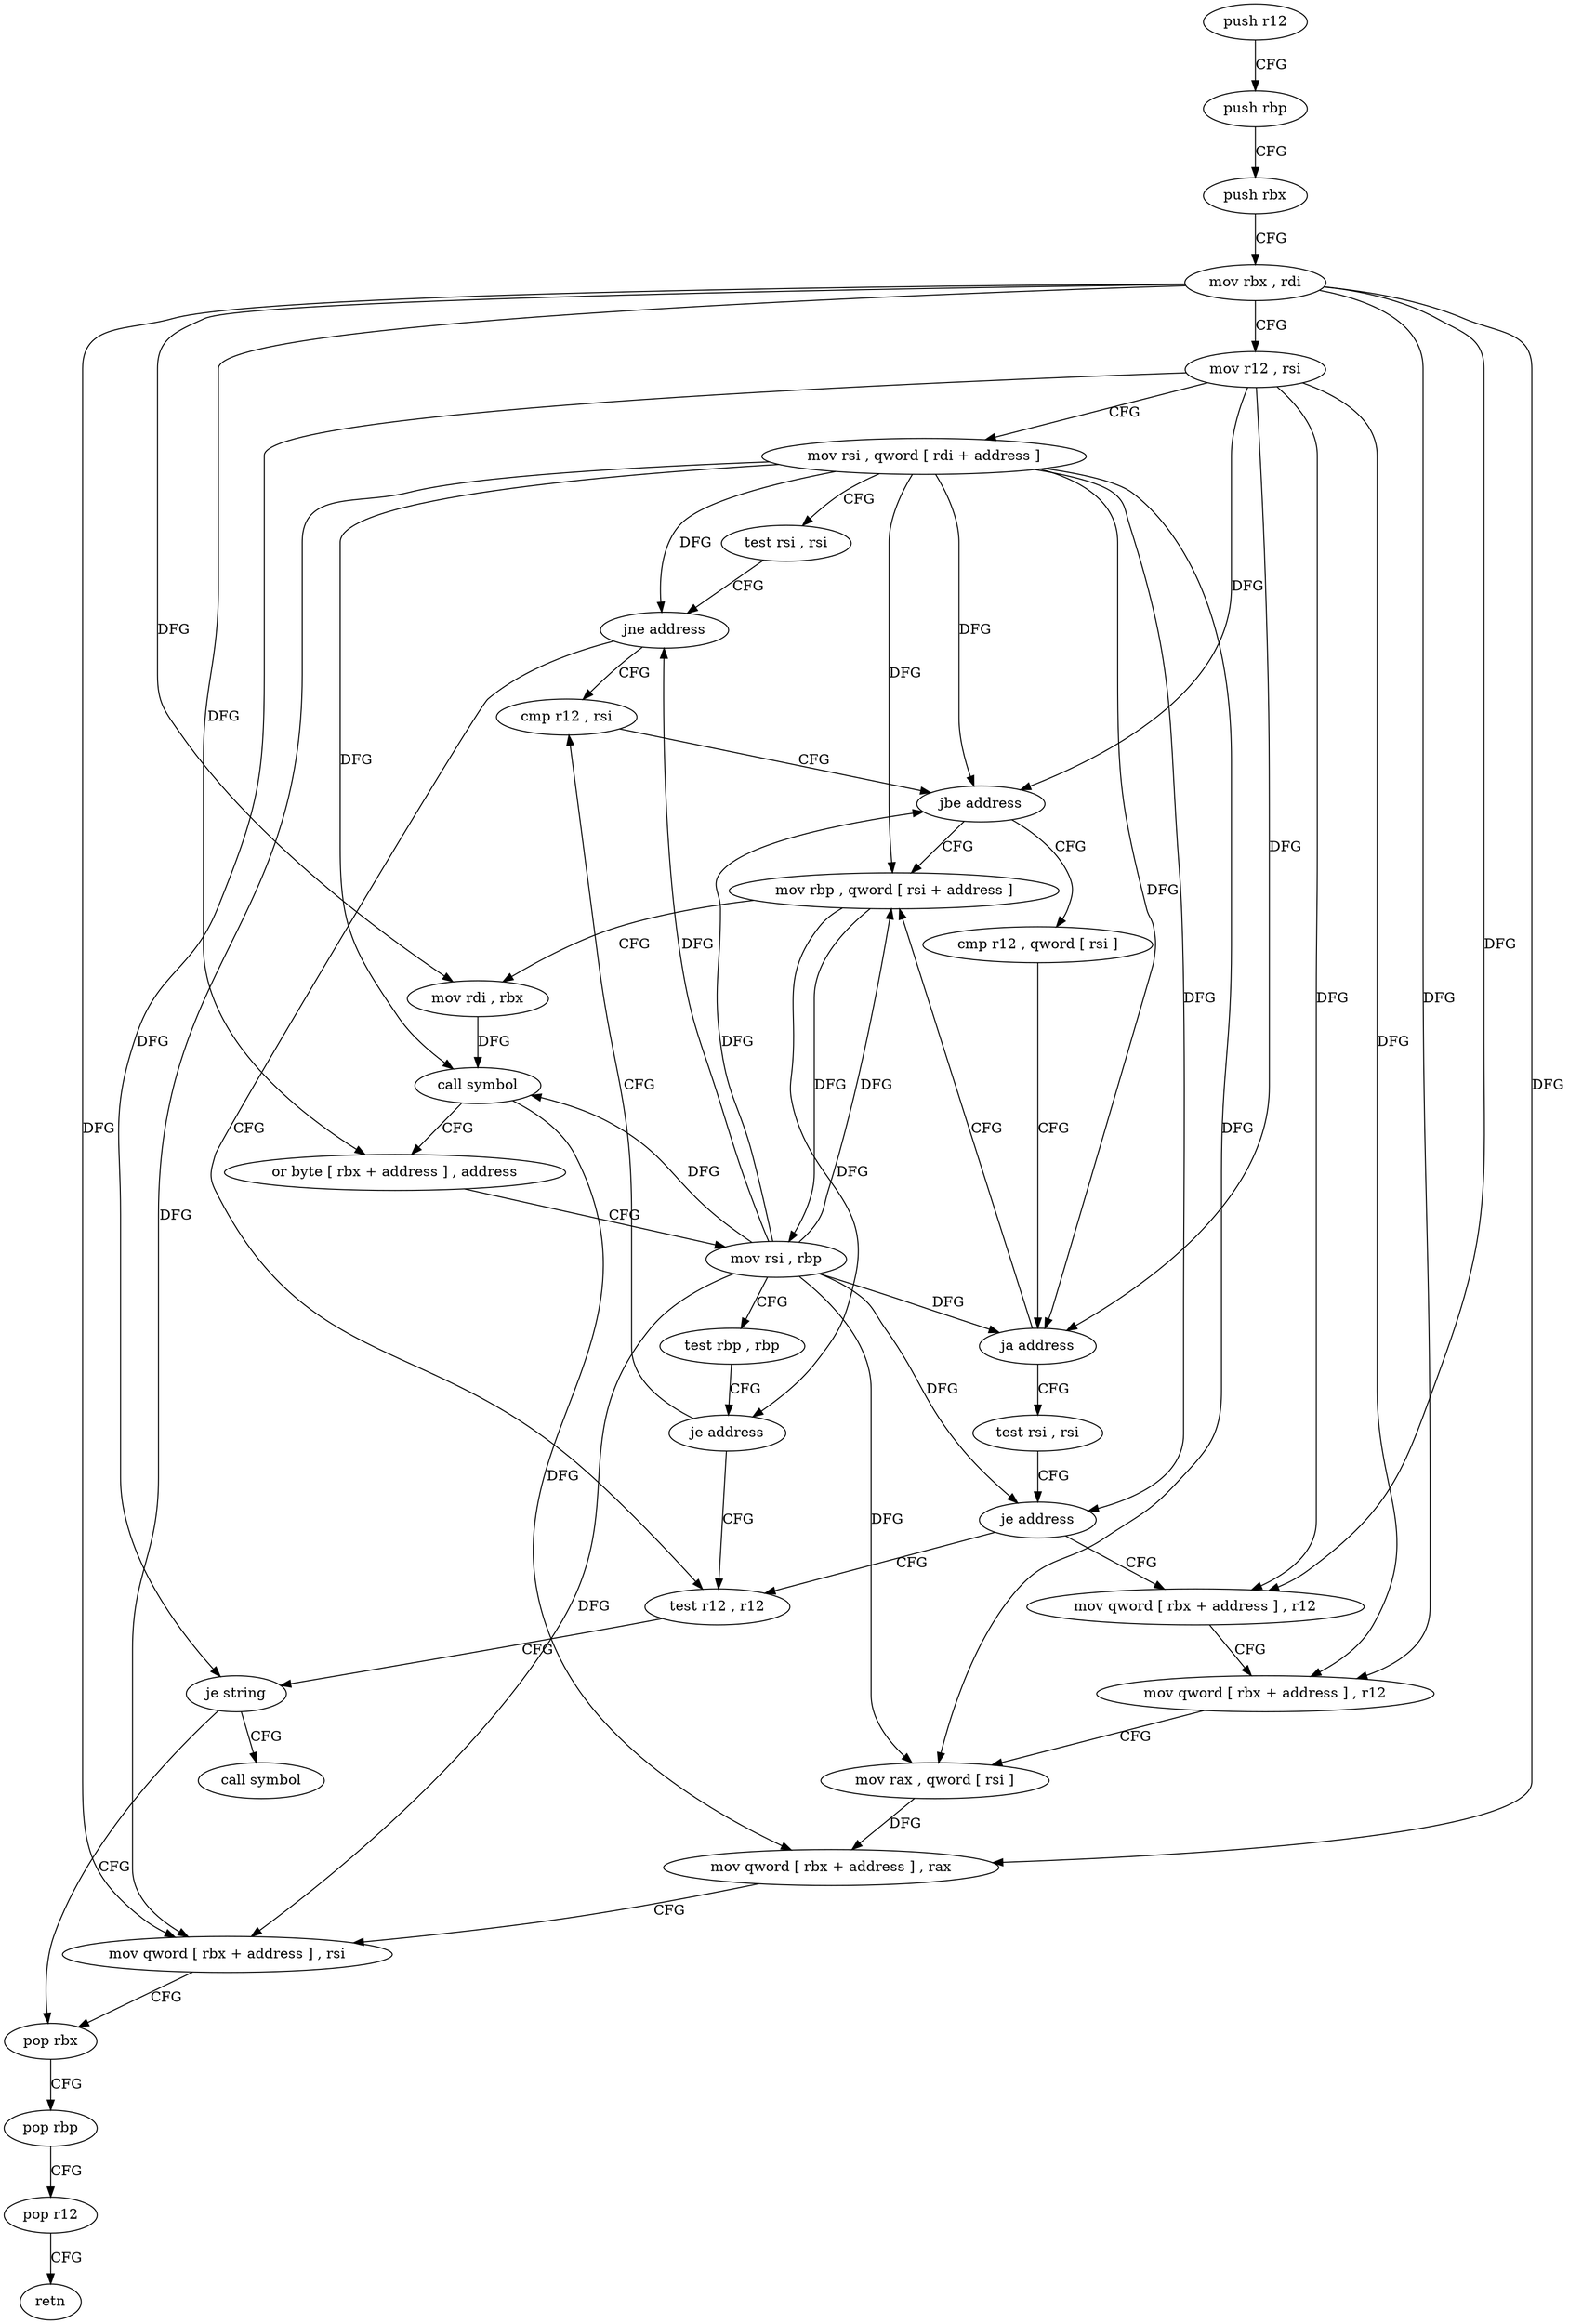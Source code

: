 digraph "func" {
"190869" [label = "push r12" ]
"190871" [label = "push rbp" ]
"190872" [label = "push rbx" ]
"190873" [label = "mov rbx , rdi" ]
"190876" [label = "mov r12 , rsi" ]
"190879" [label = "mov rsi , qword [ rdi + address ]" ]
"190883" [label = "test rsi , rsi" ]
"190886" [label = "jne address" ]
"190922" [label = "cmp r12 , rsi" ]
"190888" [label = "test r12 , r12" ]
"190925" [label = "jbe address" ]
"190898" [label = "mov rbp , qword [ rsi + address ]" ]
"190927" [label = "cmp r12 , qword [ rsi ]" ]
"190891" [label = "je string" ]
"190956" [label = "pop rbx" ]
"190893" [label = "call symbol" ]
"190902" [label = "mov rdi , rbx" ]
"190905" [label = "call symbol" ]
"190910" [label = "or byte [ rbx + address ] , address" ]
"190914" [label = "mov rsi , rbp" ]
"190917" [label = "test rbp , rbp" ]
"190920" [label = "je address" ]
"190930" [label = "ja address" ]
"190932" [label = "test rsi , rsi" ]
"190957" [label = "pop rbp" ]
"190958" [label = "pop r12" ]
"190960" [label = "retn" ]
"190935" [label = "je address" ]
"190937" [label = "mov qword [ rbx + address ] , r12" ]
"190941" [label = "mov qword [ rbx + address ] , r12" ]
"190945" [label = "mov rax , qword [ rsi ]" ]
"190948" [label = "mov qword [ rbx + address ] , rax" ]
"190952" [label = "mov qword [ rbx + address ] , rsi" ]
"190869" -> "190871" [ label = "CFG" ]
"190871" -> "190872" [ label = "CFG" ]
"190872" -> "190873" [ label = "CFG" ]
"190873" -> "190876" [ label = "CFG" ]
"190873" -> "190902" [ label = "DFG" ]
"190873" -> "190910" [ label = "DFG" ]
"190873" -> "190937" [ label = "DFG" ]
"190873" -> "190941" [ label = "DFG" ]
"190873" -> "190948" [ label = "DFG" ]
"190873" -> "190952" [ label = "DFG" ]
"190876" -> "190879" [ label = "CFG" ]
"190876" -> "190925" [ label = "DFG" ]
"190876" -> "190891" [ label = "DFG" ]
"190876" -> "190930" [ label = "DFG" ]
"190876" -> "190937" [ label = "DFG" ]
"190876" -> "190941" [ label = "DFG" ]
"190879" -> "190883" [ label = "CFG" ]
"190879" -> "190886" [ label = "DFG" ]
"190879" -> "190925" [ label = "DFG" ]
"190879" -> "190898" [ label = "DFG" ]
"190879" -> "190905" [ label = "DFG" ]
"190879" -> "190930" [ label = "DFG" ]
"190879" -> "190935" [ label = "DFG" ]
"190879" -> "190945" [ label = "DFG" ]
"190879" -> "190952" [ label = "DFG" ]
"190883" -> "190886" [ label = "CFG" ]
"190886" -> "190922" [ label = "CFG" ]
"190886" -> "190888" [ label = "CFG" ]
"190922" -> "190925" [ label = "CFG" ]
"190888" -> "190891" [ label = "CFG" ]
"190925" -> "190898" [ label = "CFG" ]
"190925" -> "190927" [ label = "CFG" ]
"190898" -> "190902" [ label = "CFG" ]
"190898" -> "190914" [ label = "DFG" ]
"190898" -> "190920" [ label = "DFG" ]
"190927" -> "190930" [ label = "CFG" ]
"190891" -> "190956" [ label = "CFG" ]
"190891" -> "190893" [ label = "CFG" ]
"190956" -> "190957" [ label = "CFG" ]
"190902" -> "190905" [ label = "DFG" ]
"190905" -> "190910" [ label = "CFG" ]
"190905" -> "190948" [ label = "DFG" ]
"190910" -> "190914" [ label = "CFG" ]
"190914" -> "190917" [ label = "CFG" ]
"190914" -> "190886" [ label = "DFG" ]
"190914" -> "190925" [ label = "DFG" ]
"190914" -> "190898" [ label = "DFG" ]
"190914" -> "190905" [ label = "DFG" ]
"190914" -> "190930" [ label = "DFG" ]
"190914" -> "190935" [ label = "DFG" ]
"190914" -> "190945" [ label = "DFG" ]
"190914" -> "190952" [ label = "DFG" ]
"190917" -> "190920" [ label = "CFG" ]
"190920" -> "190888" [ label = "CFG" ]
"190920" -> "190922" [ label = "CFG" ]
"190930" -> "190898" [ label = "CFG" ]
"190930" -> "190932" [ label = "CFG" ]
"190932" -> "190935" [ label = "CFG" ]
"190957" -> "190958" [ label = "CFG" ]
"190958" -> "190960" [ label = "CFG" ]
"190935" -> "190888" [ label = "CFG" ]
"190935" -> "190937" [ label = "CFG" ]
"190937" -> "190941" [ label = "CFG" ]
"190941" -> "190945" [ label = "CFG" ]
"190945" -> "190948" [ label = "DFG" ]
"190948" -> "190952" [ label = "CFG" ]
"190952" -> "190956" [ label = "CFG" ]
}
